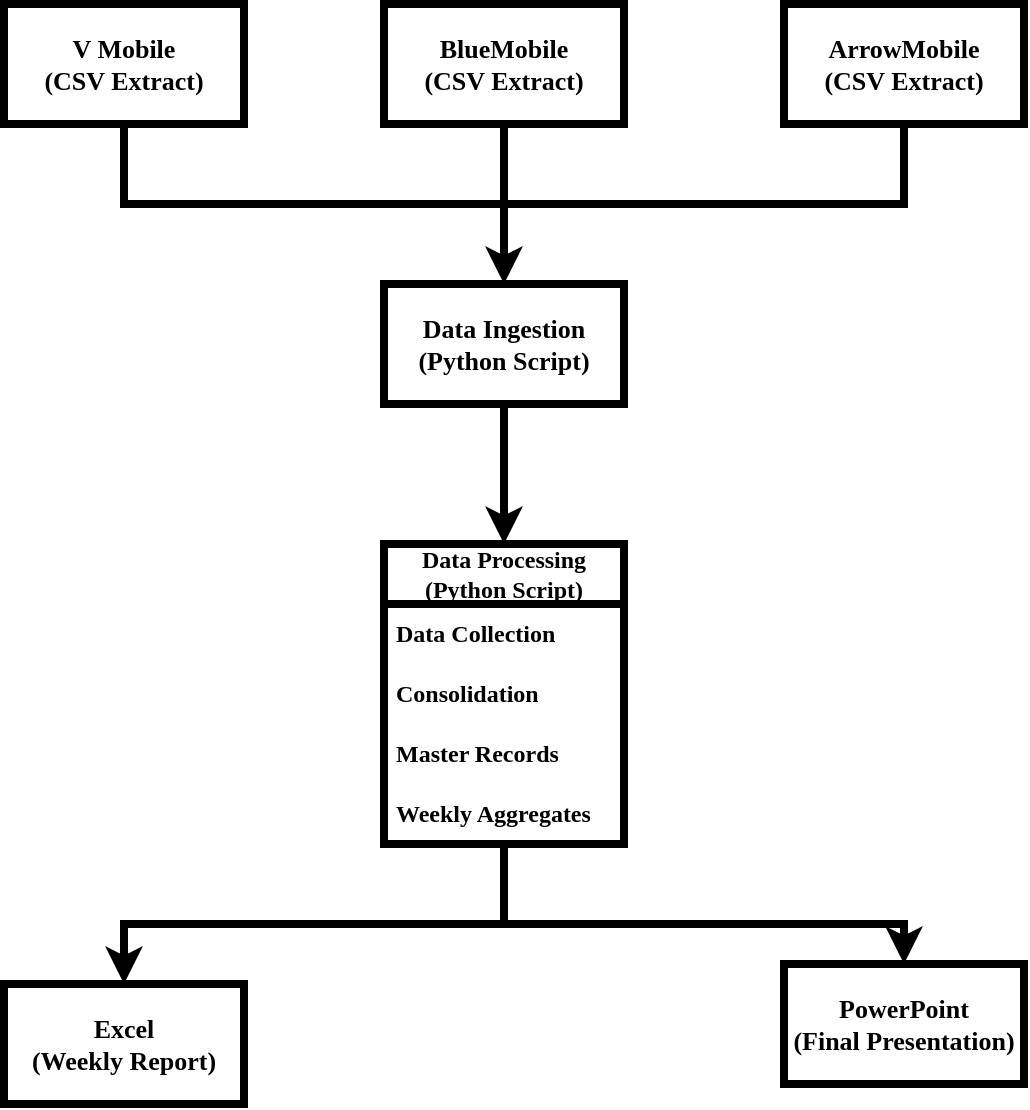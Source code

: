 <mxfile version="28.1.2">
  <diagram name="Page-1" id="4zMnxlEQrNKTE3p7n3WV">
    <mxGraphModel dx="812" dy="698" grid="1" gridSize="10" guides="1" tooltips="1" connect="1" arrows="1" fold="1" page="1" pageScale="1" pageWidth="850" pageHeight="1100" math="0" shadow="0">
      <root>
        <mxCell id="0" />
        <mxCell id="1" parent="0" />
        <mxCell id="zna0TmSRMHzPJuzXg0yy-23" style="edgeStyle=orthogonalEdgeStyle;rounded=0;orthogonalLoop=1;jettySize=auto;html=1;exitX=0.5;exitY=1;exitDx=0;exitDy=0;entryX=0.5;entryY=0;entryDx=0;entryDy=0;strokeWidth=4;fontFamily=Lucida Console;fontSize=13;fontStyle=1" parent="1" source="zna0TmSRMHzPJuzXg0yy-1" target="zna0TmSRMHzPJuzXg0yy-12" edge="1">
          <mxGeometry relative="1" as="geometry" />
        </mxCell>
        <mxCell id="zna0TmSRMHzPJuzXg0yy-1" value="V Mobile&lt;div&gt;(CSV Extract)&lt;/div&gt;" style="rounded=0;whiteSpace=wrap;html=1;strokeWidth=4;fontFamily=Lucida Console;fontSize=13;fontStyle=1" parent="1" vertex="1">
          <mxGeometry x="210" y="60" width="120" height="60" as="geometry" />
        </mxCell>
        <mxCell id="zna0TmSRMHzPJuzXg0yy-24" style="edgeStyle=orthogonalEdgeStyle;rounded=0;orthogonalLoop=1;jettySize=auto;html=1;exitX=0.5;exitY=1;exitDx=0;exitDy=0;endArrow=none;endFill=0;strokeWidth=4;fontFamily=Lucida Console;fontSize=13;fontStyle=1" parent="1" source="zna0TmSRMHzPJuzXg0yy-2" edge="1">
          <mxGeometry relative="1" as="geometry">
            <mxPoint x="460" y="160" as="targetPoint" />
          </mxGeometry>
        </mxCell>
        <mxCell id="zna0TmSRMHzPJuzXg0yy-2" value="BlueMobile&lt;div&gt;(CSV Extract)&lt;/div&gt;" style="rounded=0;whiteSpace=wrap;html=1;strokeWidth=4;fontFamily=Lucida Console;fontSize=13;fontStyle=1" parent="1" vertex="1">
          <mxGeometry x="400" y="60" width="120" height="60" as="geometry" />
        </mxCell>
        <mxCell id="zna0TmSRMHzPJuzXg0yy-25" style="edgeStyle=orthogonalEdgeStyle;rounded=0;orthogonalLoop=1;jettySize=auto;html=1;exitX=0.5;exitY=1;exitDx=0;exitDy=0;endArrow=none;endFill=0;strokeWidth=4;fontFamily=Lucida Console;fontSize=13;fontStyle=1" parent="1" source="zna0TmSRMHzPJuzXg0yy-3" edge="1">
          <mxGeometry relative="1" as="geometry">
            <mxPoint x="460" y="160" as="targetPoint" />
            <Array as="points">
              <mxPoint x="660" y="160" />
            </Array>
          </mxGeometry>
        </mxCell>
        <mxCell id="zna0TmSRMHzPJuzXg0yy-3" value="ArrowMobile&lt;div&gt;(CSV Extract)&lt;/div&gt;" style="rounded=0;whiteSpace=wrap;html=1;strokeWidth=4;fontFamily=Lucida Console;fontSize=13;fontStyle=1" parent="1" vertex="1">
          <mxGeometry x="600" y="60" width="120" height="60" as="geometry" />
        </mxCell>
        <mxCell id="zna0TmSRMHzPJuzXg0yy-26" style="edgeStyle=orthogonalEdgeStyle;rounded=0;orthogonalLoop=1;jettySize=auto;html=1;exitX=0.5;exitY=1;exitDx=0;exitDy=0;entryX=0.5;entryY=0;entryDx=0;entryDy=0;strokeWidth=4;fontFamily=Lucida Console;fontSize=13;fontStyle=1" parent="1" source="zna0TmSRMHzPJuzXg0yy-12" target="zna0TmSRMHzPJuzXg0yy-27" edge="1">
          <mxGeometry relative="1" as="geometry">
            <mxPoint x="460" y="320" as="targetPoint" />
          </mxGeometry>
        </mxCell>
        <mxCell id="zna0TmSRMHzPJuzXg0yy-12" value="Data Ingestion&lt;div&gt;(Python Script)&lt;/div&gt;" style="whiteSpace=wrap;html=1;sketch=0;pointerEvents=1;resizable=0;rounded=0;strokeWidth=4;fontFamily=Lucida Console;fontSize=13;fontStyle=1" parent="1" vertex="1">
          <mxGeometry x="400" y="200" width="120" height="60" as="geometry" />
        </mxCell>
        <mxCell id="zna0TmSRMHzPJuzXg0yy-20" value="Excel&lt;div&gt;(Weekly Report)&lt;/div&gt;" style="rounded=0;whiteSpace=wrap;html=1;strokeWidth=4;fontFamily=Lucida Console;fontSize=13;fontStyle=1" parent="1" vertex="1">
          <mxGeometry x="210" y="550" width="120" height="60" as="geometry" />
        </mxCell>
        <mxCell id="zna0TmSRMHzPJuzXg0yy-36" style="edgeStyle=orthogonalEdgeStyle;rounded=0;orthogonalLoop=1;jettySize=auto;html=1;exitX=0.5;exitY=0;exitDx=0;exitDy=0;endArrow=none;endFill=0;startArrow=classic;startFill=1;strokeWidth=4;fontFamily=Lucida Console;fontSize=13;fontStyle=1" parent="1" source="zna0TmSRMHzPJuzXg0yy-22" edge="1">
          <mxGeometry relative="1" as="geometry">
            <mxPoint x="460" y="520" as="targetPoint" />
            <Array as="points">
              <mxPoint x="660" y="520" />
            </Array>
          </mxGeometry>
        </mxCell>
        <mxCell id="zna0TmSRMHzPJuzXg0yy-22" value="PowerPoint&lt;div&gt;(Final Presentation)&lt;/div&gt;" style="rounded=0;whiteSpace=wrap;html=1;strokeWidth=4;fontFamily=Lucida Console;fontSize=13;fontStyle=1" parent="1" vertex="1">
          <mxGeometry x="600" y="540" width="120" height="60" as="geometry" />
        </mxCell>
        <mxCell id="zna0TmSRMHzPJuzXg0yy-27" value="Data Processing&lt;div&gt;(Python Script)&lt;/div&gt;" style="swimlane;fontStyle=1;childLayout=stackLayout;horizontal=1;startSize=30;horizontalStack=0;resizeParent=1;resizeParentMax=0;resizeLast=0;collapsible=1;marginBottom=0;whiteSpace=wrap;html=1;strokeWidth=4;fontFamily=Lucida Console;fontSize=12;" parent="1" vertex="1">
          <mxGeometry x="400" y="330" width="120" height="150" as="geometry">
            <mxRectangle x="390" y="320" width="130" height="40" as="alternateBounds" />
          </mxGeometry>
        </mxCell>
        <mxCell id="zna0TmSRMHzPJuzXg0yy-28" value="Data Collection" style="text;strokeColor=none;fillColor=none;align=left;verticalAlign=middle;spacingLeft=4;spacingRight=4;overflow=hidden;points=[[0,0.5],[1,0.5]];portConstraint=eastwest;rotatable=0;whiteSpace=wrap;html=1;strokeWidth=4;fontFamily=Lucida Console;fontSize=12;fontStyle=1" parent="zna0TmSRMHzPJuzXg0yy-27" vertex="1">
          <mxGeometry y="30" width="120" height="30" as="geometry" />
        </mxCell>
        <mxCell id="zna0TmSRMHzPJuzXg0yy-29" value="Consolidation" style="text;strokeColor=none;fillColor=none;align=left;verticalAlign=middle;spacingLeft=4;spacingRight=4;overflow=hidden;points=[[0,0.5],[1,0.5]];portConstraint=eastwest;rotatable=0;whiteSpace=wrap;html=1;strokeWidth=4;fontFamily=Lucida Console;fontSize=12;fontStyle=1" parent="zna0TmSRMHzPJuzXg0yy-27" vertex="1">
          <mxGeometry y="60" width="120" height="30" as="geometry" />
        </mxCell>
        <mxCell id="zna0TmSRMHzPJuzXg0yy-30" value="Master Records" style="text;strokeColor=none;fillColor=none;align=left;verticalAlign=middle;spacingLeft=4;spacingRight=4;overflow=hidden;points=[[0,0.5],[1,0.5]];portConstraint=eastwest;rotatable=0;whiteSpace=wrap;html=1;strokeWidth=4;fontFamily=Lucida Console;fontSize=12;fontStyle=1" parent="zna0TmSRMHzPJuzXg0yy-27" vertex="1">
          <mxGeometry y="90" width="120" height="30" as="geometry" />
        </mxCell>
        <mxCell id="zna0TmSRMHzPJuzXg0yy-31" value="Weekly Aggregates" style="text;strokeColor=none;fillColor=none;align=left;verticalAlign=middle;spacingLeft=4;spacingRight=4;overflow=hidden;points=[[0,0.5],[1,0.5]];portConstraint=eastwest;rotatable=0;whiteSpace=wrap;html=1;strokeWidth=4;fontFamily=Lucida Console;fontSize=12;fontStyle=1" parent="zna0TmSRMHzPJuzXg0yy-27" vertex="1">
          <mxGeometry y="120" width="120" height="30" as="geometry" />
        </mxCell>
        <mxCell id="zna0TmSRMHzPJuzXg0yy-35" value="" style="endArrow=classic;html=1;rounded=0;exitX=0.5;exitY=0.967;exitDx=0;exitDy=0;exitPerimeter=0;entryX=0.5;entryY=0;entryDx=0;entryDy=0;strokeWidth=4;fontFamily=Lucida Console;fontSize=13;fontStyle=1" parent="1" source="zna0TmSRMHzPJuzXg0yy-31" target="zna0TmSRMHzPJuzXg0yy-20" edge="1">
          <mxGeometry width="50" height="50" relative="1" as="geometry">
            <mxPoint x="400" y="330" as="sourcePoint" />
            <mxPoint x="270" y="530" as="targetPoint" />
            <Array as="points">
              <mxPoint x="460" y="520" />
              <mxPoint x="270" y="520" />
            </Array>
          </mxGeometry>
        </mxCell>
      </root>
    </mxGraphModel>
  </diagram>
</mxfile>
